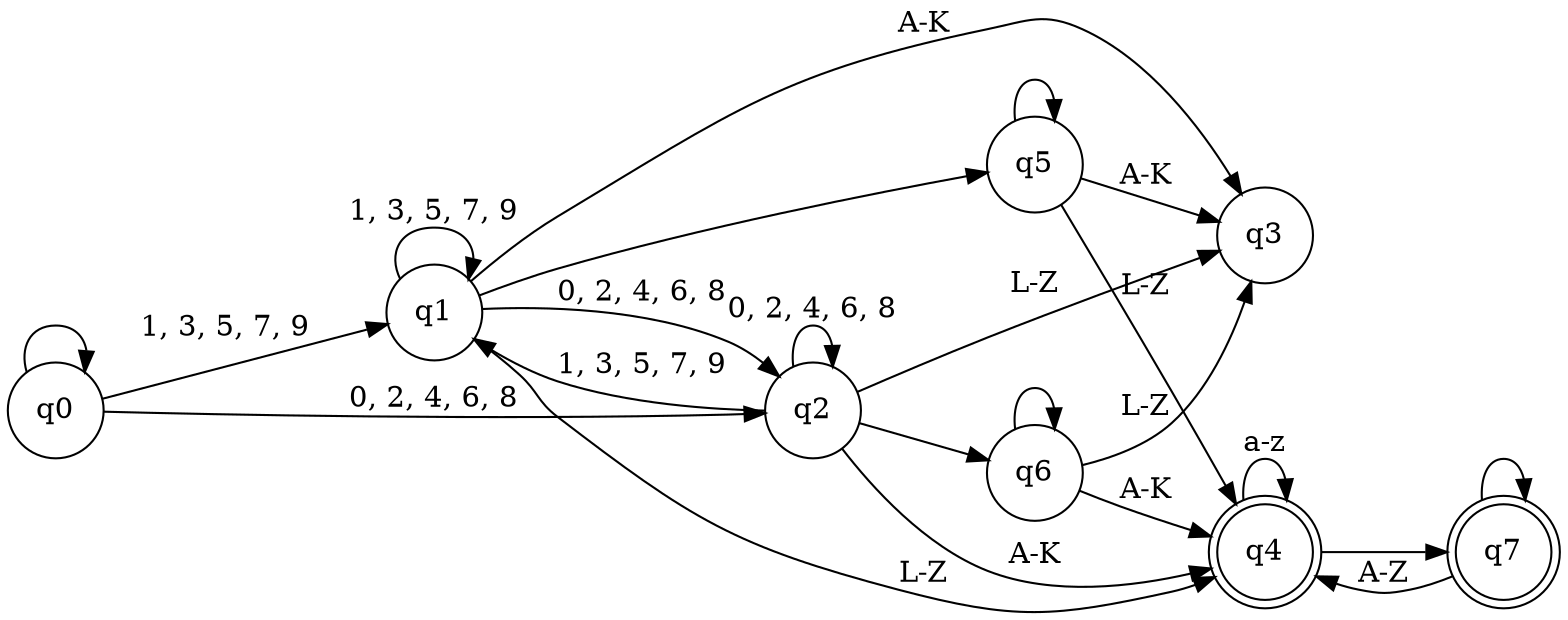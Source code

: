 digraph Es1Comma4_Dot{
rankdir=LR;
node [shape = doublecircle];
q4;
q7;
node [shape = circle];
q7 -> q7 [ label = " " ];
q1 -> q3 [ label = "A-K" ];
q2 -> q3 [ label = "L-Z" ];
q1 -> q4 [ label = "L-Z" ];
q5 -> q4 [ label = "L-Z" ];
q7 -> q4 [ label = "A-Z" ];
q0 -> q0 [ label = " " ];
q4 -> q4 [ label = "a-z" ];
q1 -> q5 [ label = " " ];
q2 -> q4 [ label = "A-K" ];
q0 -> q2 [ label = "0, 2, 4, 6, 8" ];
q1 -> q2 [ label = "0, 2, 4, 6, 8" ];
q2 -> q6 [ label = " " ];
q6 -> q4 [ label = "A-K" ];
q5 -> q3 [ label = "A-K" ];
q6 -> q3 [ label = "L-Z" ];
q2 -> q2 [ label = "0, 2, 4, 6, 8" ];
q2 -> q1 [ label = "1, 3, 5, 7, 9" ];
q4 -> q7 [ label = " " ];
q1 -> q1 [ label = "1, 3, 5, 7, 9" ];
q5 -> q5 [ label = " " ];
q0 -> q1 [ label = "1, 3, 5, 7, 9" ];
q6 -> q6 [ label = " " ];
}

